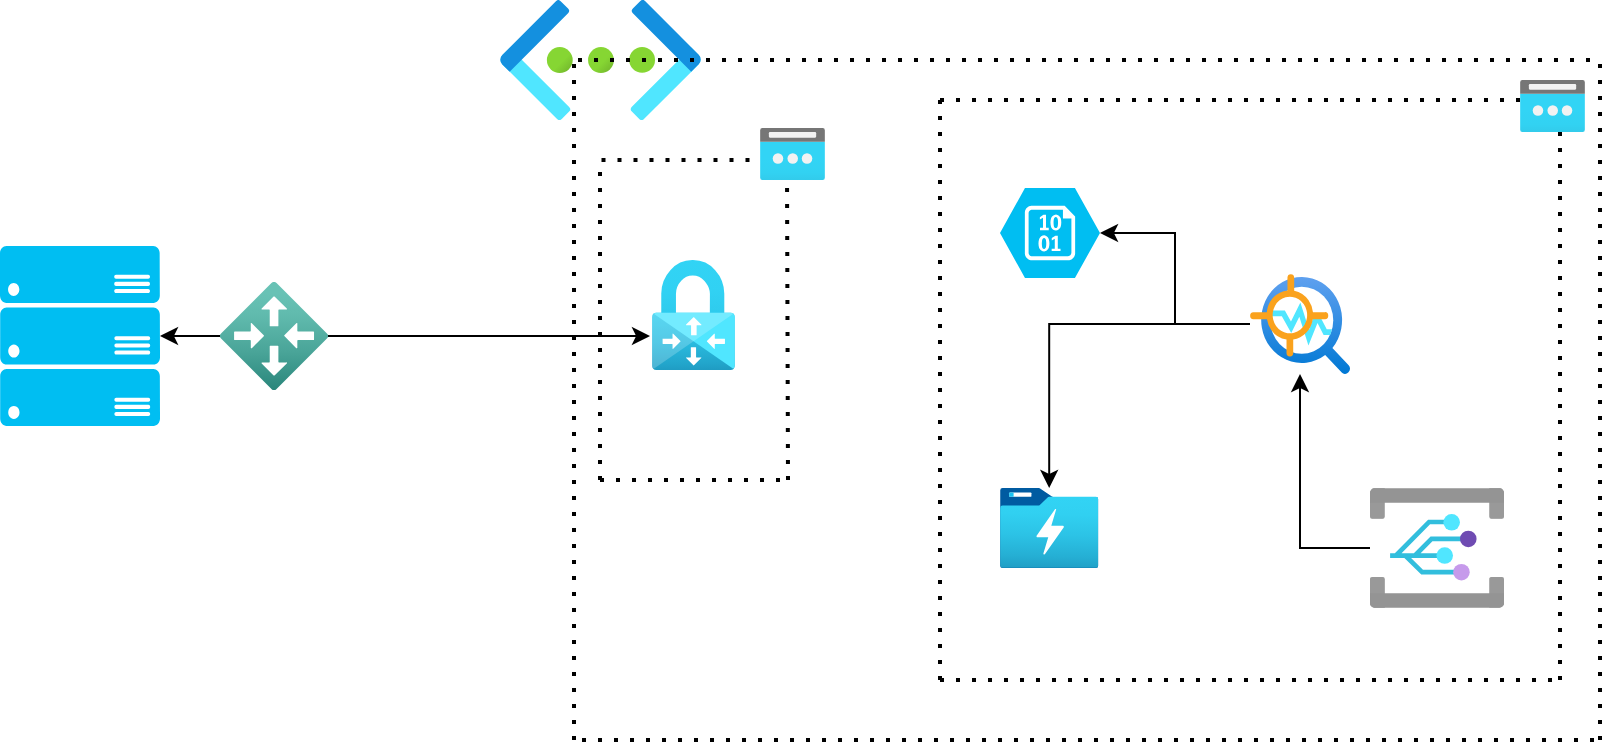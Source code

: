 <mxfile version="24.6.5" type="github">
  <diagram id="WI9T0HZ2pTsCkuznbFz-" name="Page-1">
    <mxGraphModel dx="1434" dy="722" grid="1" gridSize="10" guides="1" tooltips="1" connect="1" arrows="1" fold="1" page="1" pageScale="1" pageWidth="1169" pageHeight="827" math="0" shadow="0">
      <root>
        <mxCell id="0" />
        <mxCell id="1" parent="0" />
        <mxCell id="YWxAvAplYOf0eeSjQPEd-2" value="" style="verticalLabelPosition=bottom;html=1;verticalAlign=top;align=center;strokeColor=none;fillColor=#00BEF2;shape=mxgraph.azure.server_rack;" vertex="1" parent="1">
          <mxGeometry x="80" y="333" width="80" height="90" as="geometry" />
        </mxCell>
        <mxCell id="YWxAvAplYOf0eeSjQPEd-3" value="" style="verticalLabelPosition=bottom;html=1;verticalAlign=top;align=center;strokeColor=none;fillColor=#00BEF2;shape=mxgraph.azure.storage_blob;" vertex="1" parent="1">
          <mxGeometry x="580" y="304" width="50" height="45" as="geometry" />
        </mxCell>
        <mxCell id="YWxAvAplYOf0eeSjQPEd-22" style="edgeStyle=orthogonalEdgeStyle;rounded=0;orthogonalLoop=1;jettySize=auto;html=1;" edge="1" parent="1" source="YWxAvAplYOf0eeSjQPEd-7" target="YWxAvAplYOf0eeSjQPEd-8">
          <mxGeometry relative="1" as="geometry" />
        </mxCell>
        <mxCell id="YWxAvAplYOf0eeSjQPEd-7" value="" style="image;aspect=fixed;html=1;points=[];align=center;fontSize=12;image=img/lib/azure2/ai_machine_learning/Anomaly_Detector.svg;" vertex="1" parent="1">
          <mxGeometry x="705" y="347" width="50" height="50" as="geometry" />
        </mxCell>
        <mxCell id="YWxAvAplYOf0eeSjQPEd-8" value="" style="image;aspect=fixed;html=1;points=[];align=center;fontSize=12;image=img/lib/azure2/storage/Data_Lake_Storage_Gen1.svg;" vertex="1" parent="1">
          <mxGeometry x="580" y="454" width="49.23" height="40" as="geometry" />
        </mxCell>
        <mxCell id="YWxAvAplYOf0eeSjQPEd-10" value="" style="image;aspect=fixed;html=1;points=[];align=center;fontSize=12;image=img/lib/azure2/networking/Local_Network_Gateways.svg;" vertex="1" parent="1">
          <mxGeometry x="190" y="351" width="54" height="54" as="geometry" />
        </mxCell>
        <mxCell id="YWxAvAplYOf0eeSjQPEd-13" value="" style="image;aspect=fixed;html=1;points=[];align=center;fontSize=12;image=img/lib/azure2/networking/Virtual_Network_Gateways.svg;" vertex="1" parent="1">
          <mxGeometry x="406" y="340" width="41.45" height="55" as="geometry" />
        </mxCell>
        <mxCell id="YWxAvAplYOf0eeSjQPEd-14" style="edgeStyle=orthogonalEdgeStyle;rounded=0;orthogonalLoop=1;jettySize=auto;html=1;entryX=-0.024;entryY=0.691;entryDx=0;entryDy=0;entryPerimeter=0;" edge="1" parent="1" source="YWxAvAplYOf0eeSjQPEd-10" target="YWxAvAplYOf0eeSjQPEd-13">
          <mxGeometry relative="1" as="geometry" />
        </mxCell>
        <mxCell id="YWxAvAplYOf0eeSjQPEd-16" style="edgeStyle=orthogonalEdgeStyle;rounded=0;orthogonalLoop=1;jettySize=auto;html=1;entryX=1;entryY=0.5;entryDx=0;entryDy=0;entryPerimeter=0;" edge="1" parent="1" source="YWxAvAplYOf0eeSjQPEd-10" target="YWxAvAplYOf0eeSjQPEd-2">
          <mxGeometry relative="1" as="geometry" />
        </mxCell>
        <mxCell id="YWxAvAplYOf0eeSjQPEd-17" value="" style="image;aspect=fixed;html=1;points=[];align=center;fontSize=12;image=img/lib/azure2/networking/Virtual_Networks.svg;" vertex="1" parent="1">
          <mxGeometry x="330" y="210" width="100.5" height="60" as="geometry" />
        </mxCell>
        <mxCell id="YWxAvAplYOf0eeSjQPEd-19" style="edgeStyle=orthogonalEdgeStyle;rounded=0;orthogonalLoop=1;jettySize=auto;html=1;entryX=1;entryY=0.5;entryDx=0;entryDy=0;entryPerimeter=0;" edge="1" parent="1" source="YWxAvAplYOf0eeSjQPEd-7" target="YWxAvAplYOf0eeSjQPEd-3">
          <mxGeometry relative="1" as="geometry" />
        </mxCell>
        <mxCell id="YWxAvAplYOf0eeSjQPEd-21" style="edgeStyle=orthogonalEdgeStyle;rounded=0;orthogonalLoop=1;jettySize=auto;html=1;" edge="1" parent="1" source="YWxAvAplYOf0eeSjQPEd-20" target="YWxAvAplYOf0eeSjQPEd-7">
          <mxGeometry relative="1" as="geometry" />
        </mxCell>
        <mxCell id="YWxAvAplYOf0eeSjQPEd-20" value="" style="image;aspect=fixed;html=1;points=[];align=center;fontSize=12;image=img/lib/azure2/integration/Event_Grid_Domains.svg;" vertex="1" parent="1">
          <mxGeometry x="765" y="454" width="67" height="60" as="geometry" />
        </mxCell>
        <mxCell id="YWxAvAplYOf0eeSjQPEd-25" value="" style="endArrow=none;dashed=1;html=1;dashPattern=1 3;strokeWidth=2;rounded=0;" edge="1" parent="1">
          <mxGeometry width="50" height="50" relative="1" as="geometry">
            <mxPoint x="369" y="240" as="sourcePoint" />
            <mxPoint x="879" y="240" as="targetPoint" />
          </mxGeometry>
        </mxCell>
        <mxCell id="YWxAvAplYOf0eeSjQPEd-26" value="" style="endArrow=none;dashed=1;html=1;dashPattern=1 3;strokeWidth=2;rounded=0;" edge="1" parent="1">
          <mxGeometry width="50" height="50" relative="1" as="geometry">
            <mxPoint x="367" y="580" as="sourcePoint" />
            <mxPoint x="367" y="240" as="targetPoint" />
          </mxGeometry>
        </mxCell>
        <mxCell id="YWxAvAplYOf0eeSjQPEd-27" value="" style="endArrow=none;dashed=1;html=1;dashPattern=1 3;strokeWidth=2;rounded=0;" edge="1" parent="1">
          <mxGeometry width="50" height="50" relative="1" as="geometry">
            <mxPoint x="371" y="580" as="sourcePoint" />
            <mxPoint x="881" y="580" as="targetPoint" />
          </mxGeometry>
        </mxCell>
        <mxCell id="YWxAvAplYOf0eeSjQPEd-28" value="" style="endArrow=none;dashed=1;html=1;dashPattern=1 3;strokeWidth=2;rounded=0;" edge="1" parent="1">
          <mxGeometry width="50" height="50" relative="1" as="geometry">
            <mxPoint x="880" y="580" as="sourcePoint" />
            <mxPoint x="880" y="240" as="targetPoint" />
          </mxGeometry>
        </mxCell>
        <mxCell id="YWxAvAplYOf0eeSjQPEd-29" value="" style="endArrow=none;dashed=1;html=1;dashPattern=1 3;strokeWidth=2;rounded=0;" edge="1" parent="1">
          <mxGeometry width="50" height="50" relative="1" as="geometry">
            <mxPoint x="380" y="450" as="sourcePoint" />
            <mxPoint x="380" y="290" as="targetPoint" />
          </mxGeometry>
        </mxCell>
        <mxCell id="YWxAvAplYOf0eeSjQPEd-30" value="" style="endArrow=none;dashed=1;html=1;dashPattern=1 3;strokeWidth=2;rounded=0;" edge="1" parent="1">
          <mxGeometry width="50" height="50" relative="1" as="geometry">
            <mxPoint x="474" y="450" as="sourcePoint" />
            <mxPoint x="473.5" y="295" as="targetPoint" />
          </mxGeometry>
        </mxCell>
        <mxCell id="YWxAvAplYOf0eeSjQPEd-31" value="" style="endArrow=none;dashed=1;html=1;dashPattern=1 3;strokeWidth=2;rounded=0;" edge="1" parent="1">
          <mxGeometry width="50" height="50" relative="1" as="geometry">
            <mxPoint x="380.75" y="290" as="sourcePoint" />
            <mxPoint x="471.75" y="290" as="targetPoint" />
          </mxGeometry>
        </mxCell>
        <mxCell id="YWxAvAplYOf0eeSjQPEd-33" value="" style="endArrow=none;dashed=1;html=1;dashPattern=1 3;strokeWidth=2;rounded=0;" edge="1" parent="1">
          <mxGeometry width="50" height="50" relative="1" as="geometry">
            <mxPoint x="380" y="450" as="sourcePoint" />
            <mxPoint x="471" y="450" as="targetPoint" />
          </mxGeometry>
        </mxCell>
        <mxCell id="YWxAvAplYOf0eeSjQPEd-34" value="" style="endArrow=none;dashed=1;html=1;dashPattern=1 3;strokeWidth=2;rounded=0;" edge="1" parent="1">
          <mxGeometry width="50" height="50" relative="1" as="geometry">
            <mxPoint x="550" y="260" as="sourcePoint" />
            <mxPoint x="860" y="260" as="targetPoint" />
          </mxGeometry>
        </mxCell>
        <mxCell id="YWxAvAplYOf0eeSjQPEd-35" value="" style="endArrow=none;dashed=1;html=1;dashPattern=1 3;strokeWidth=2;rounded=0;" edge="1" parent="1">
          <mxGeometry width="50" height="50" relative="1" as="geometry">
            <mxPoint x="550" y="550" as="sourcePoint" />
            <mxPoint x="860" y="550" as="targetPoint" />
          </mxGeometry>
        </mxCell>
        <mxCell id="YWxAvAplYOf0eeSjQPEd-36" value="" style="endArrow=none;dashed=1;html=1;dashPattern=1 3;strokeWidth=2;rounded=0;" edge="1" parent="1">
          <mxGeometry width="50" height="50" relative="1" as="geometry">
            <mxPoint x="550" y="550" as="sourcePoint" />
            <mxPoint x="550" y="260" as="targetPoint" />
          </mxGeometry>
        </mxCell>
        <mxCell id="YWxAvAplYOf0eeSjQPEd-37" value="" style="endArrow=none;dashed=1;html=1;dashPattern=1 3;strokeWidth=2;rounded=0;" edge="1" parent="1">
          <mxGeometry width="50" height="50" relative="1" as="geometry">
            <mxPoint x="860" y="550" as="sourcePoint" />
            <mxPoint x="860" y="260" as="targetPoint" />
          </mxGeometry>
        </mxCell>
        <mxCell id="YWxAvAplYOf0eeSjQPEd-38" value="" style="image;aspect=fixed;html=1;points=[];align=center;fontSize=12;image=img/lib/azure2/networking/Public_IP_Addresses.svg;" vertex="1" parent="1">
          <mxGeometry x="460" y="274" width="32.5" height="26" as="geometry" />
        </mxCell>
        <mxCell id="YWxAvAplYOf0eeSjQPEd-39" value="" style="image;aspect=fixed;html=1;points=[];align=center;fontSize=12;image=img/lib/azure2/networking/Public_IP_Addresses.svg;" vertex="1" parent="1">
          <mxGeometry x="840" y="250" width="32.5" height="26" as="geometry" />
        </mxCell>
      </root>
    </mxGraphModel>
  </diagram>
</mxfile>
